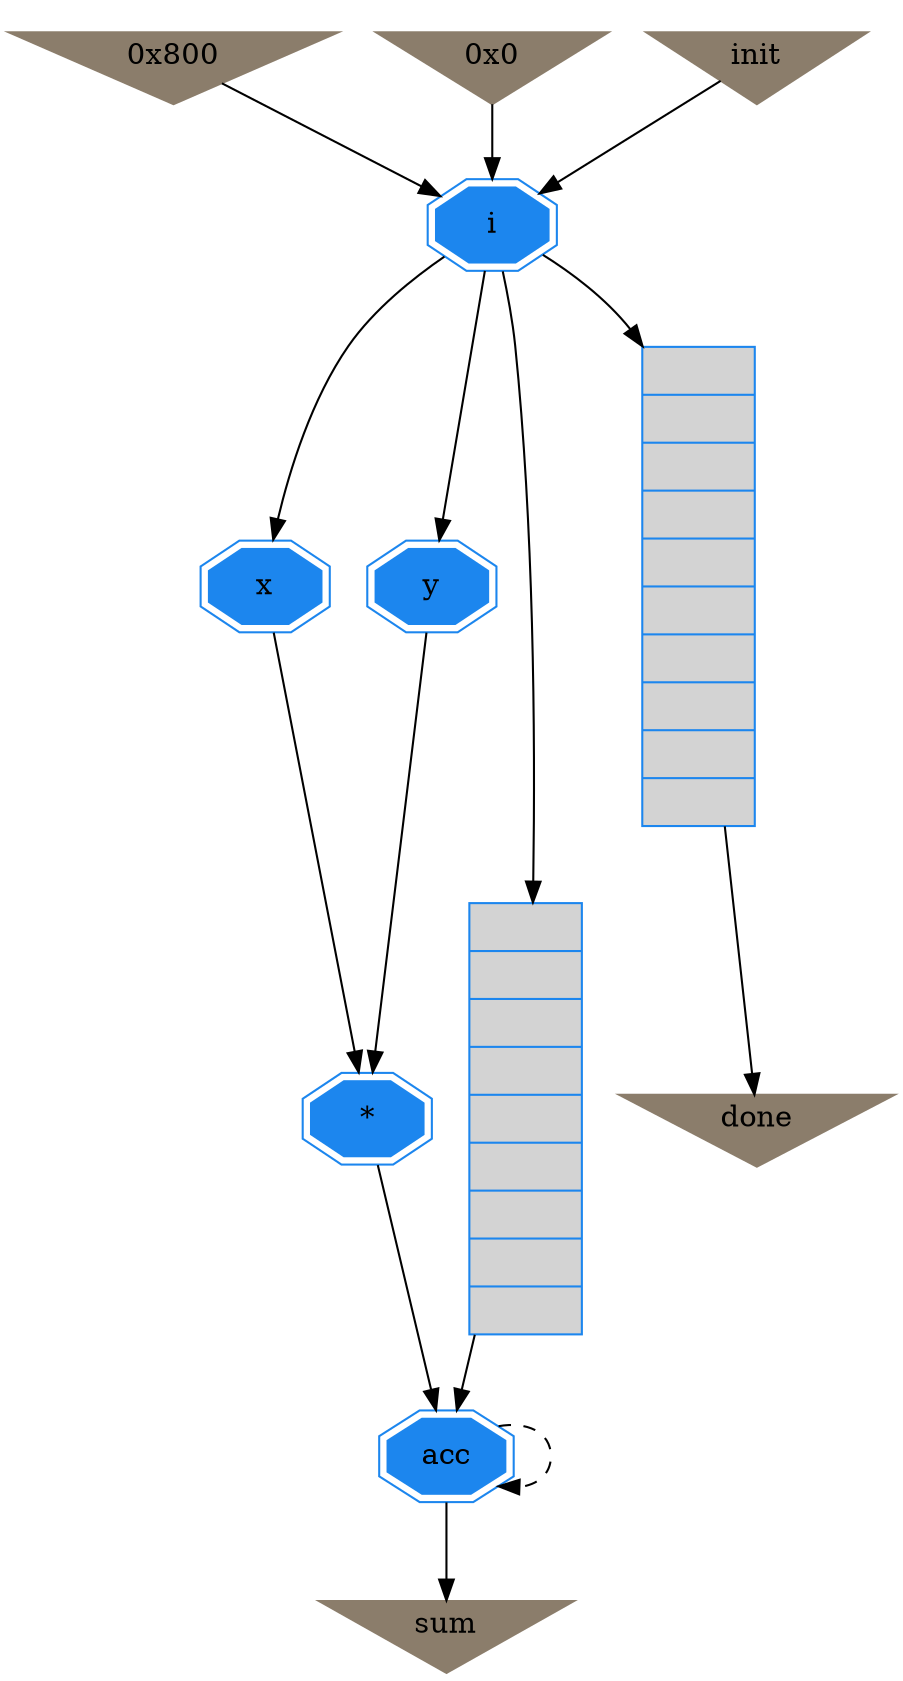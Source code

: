 digraph dotprod7 {
	// Components (Nodes)
	node [shape=ellipse, style=filled, color=dodgerblue2];
	"x" [label="x" shape=doubleoctagon  color=dodgerblue2 ];
	"sum" [color=bisque4 shape=invtriangle label="sum"];
	"c123" [color=bisque4 shape=invtriangle label="0x800"];
	"c122" [color=bisque4 shape=invtriangle label="0x0"];
	"acc" [label="acc" shape=doubleoctagon  color=dodgerblue2 ];
	"i" [label="i" shape=doubleoctagon  color=dodgerblue2 ];
	"init" [color=bisque4 shape=invtriangle label="init"];
	"done" [color=bisque4 shape=invtriangle label="done"];
	"c143" [label="{||||||||}" shape=record fillcolor=lightgray  color=dodgerblue2 ];
	"y" [label="y" shape=doubleoctagon  color=dodgerblue2 ];
	"c142" [label="{|||||||||}" shape=record fillcolor=lightgray  color=dodgerblue2 ];
	"x_mult_op_s_p_y_1" [label="*" shape=doubleoctagon  color=dodgerblue2 ];

	// Signals (Edges)
	"i" -> "y"
	"i" -> "c143":input
	"c123" -> "i"
	"i" -> "c142":input
	"x" -> "x_mult_op_s_p_y_1"
	"c122" -> "i"
	"c142" -> "done"
	"i" -> "x"
	"init" -> "i"
	"c143" -> "acc"
	"y" -> "x_mult_op_s_p_y_1"
	"x_mult_op_s_p_y_1" -> "acc"
	"acc" -> "acc" [style=dashed];
	"acc" -> "sum"
}